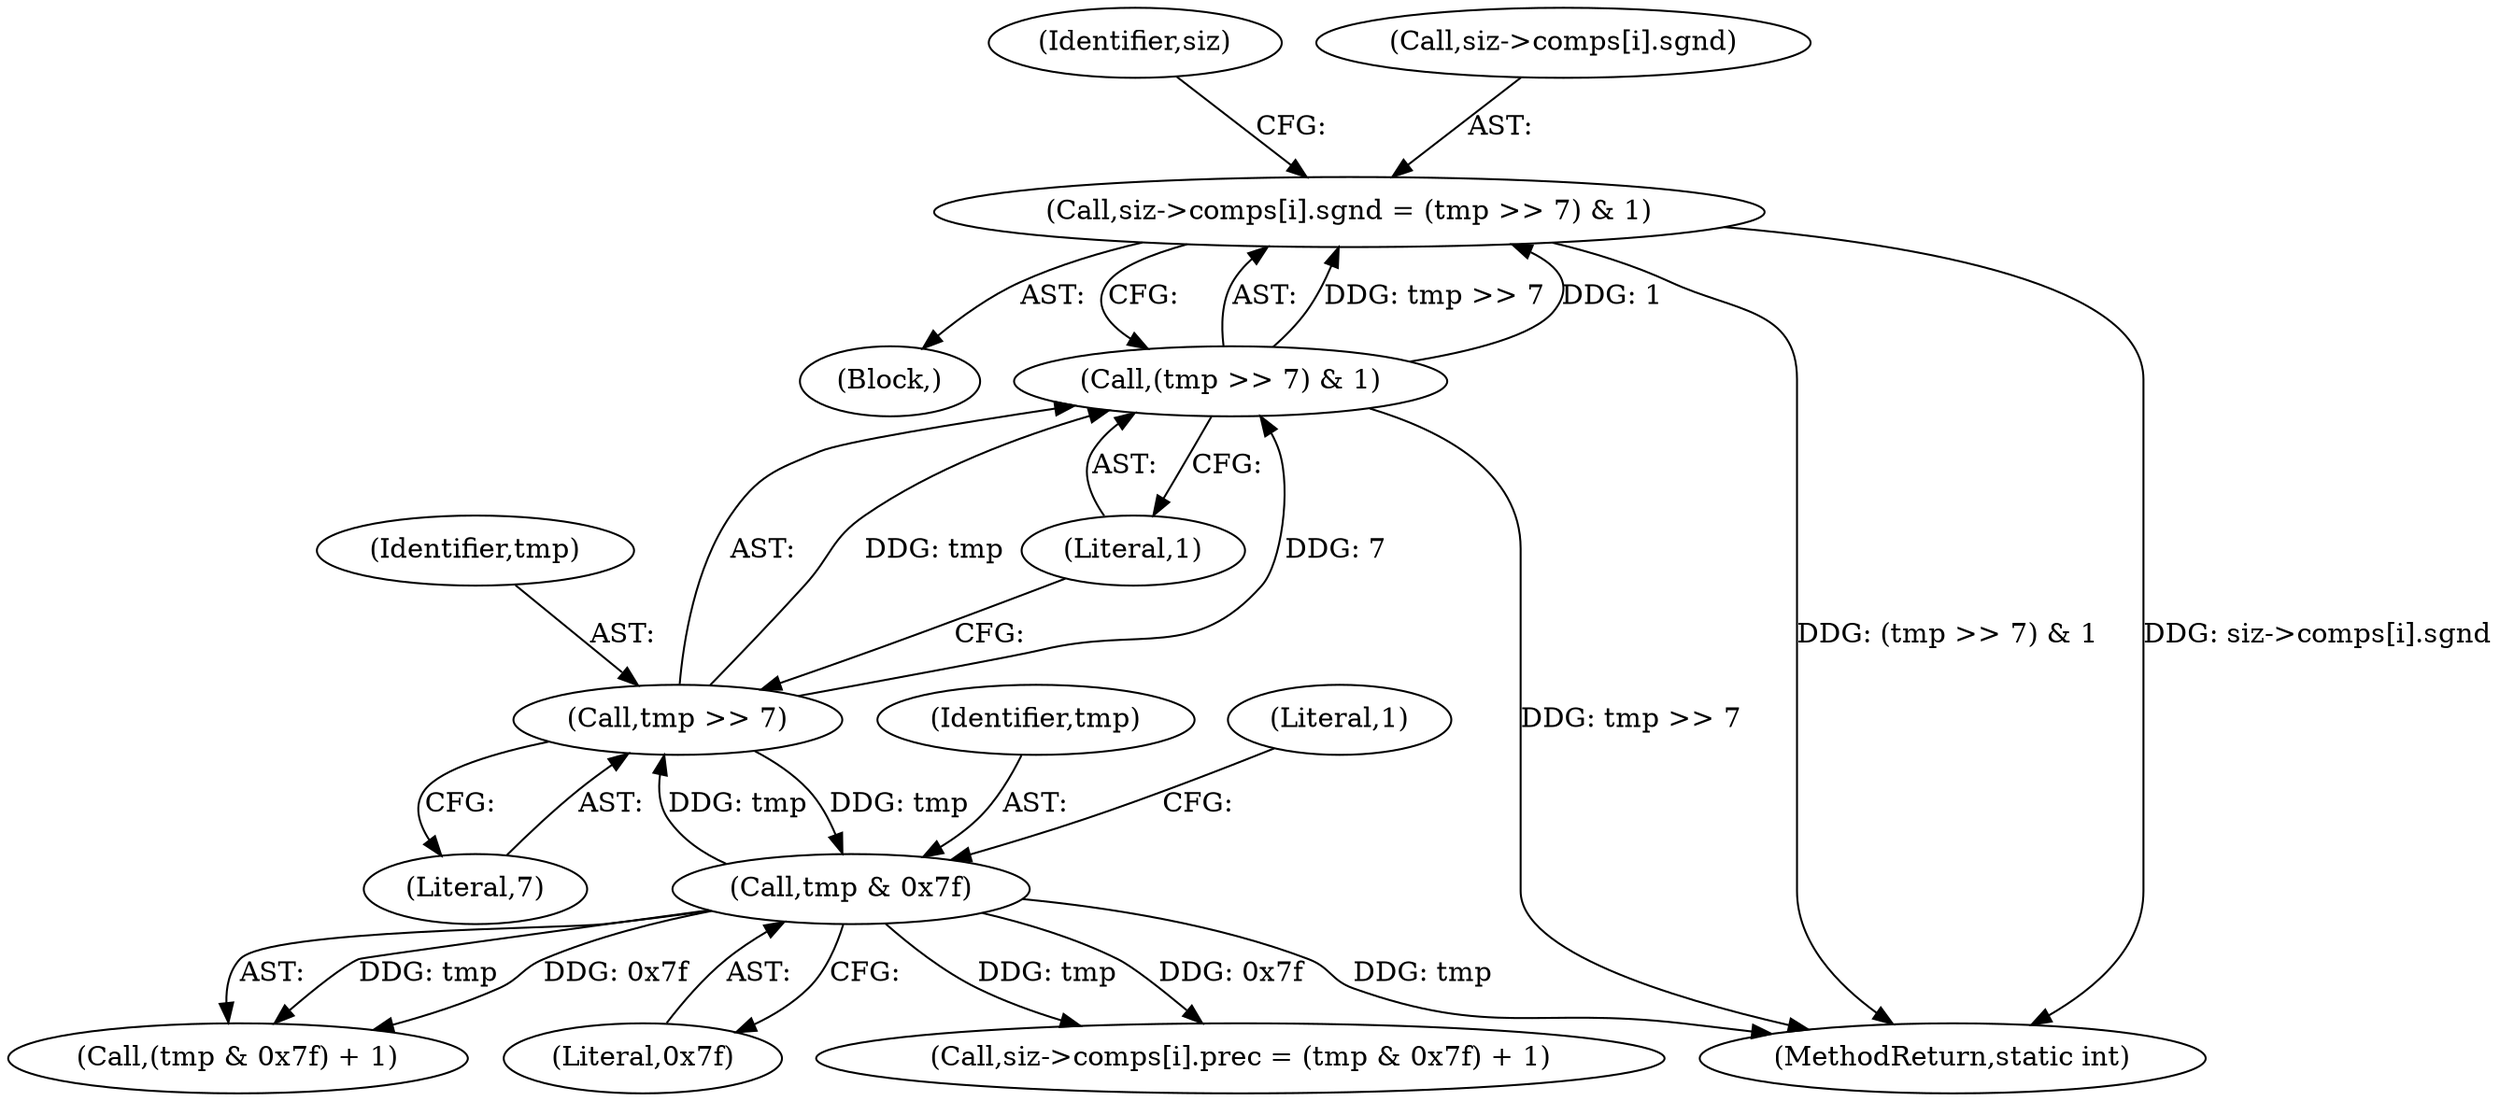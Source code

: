 digraph "0_jasper_f7038068550fba0e41e1d0c355787f1dcd5bf330@array" {
"1000429" [label="(Call,siz->comps[i].sgnd = (tmp >> 7) & 1)"];
"1000437" [label="(Call,(tmp >> 7) & 1)"];
"1000438" [label="(Call,tmp >> 7)"];
"1000451" [label="(Call,tmp & 0x7f)"];
"1000439" [label="(Identifier,tmp)"];
"1000442" [label="(Call,siz->comps[i].prec = (tmp & 0x7f) + 1)"];
"1000452" [label="(Identifier,tmp)"];
"1000454" [label="(Literal,1)"];
"1000440" [label="(Literal,7)"];
"1000453" [label="(Literal,0x7f)"];
"1000437" [label="(Call,(tmp >> 7) & 1)"];
"1000337" [label="(Block,)"];
"1000429" [label="(Call,siz->comps[i].sgnd = (tmp >> 7) & 1)"];
"1000475" [label="(MethodReturn,static int)"];
"1000450" [label="(Call,(tmp & 0x7f) + 1)"];
"1000446" [label="(Identifier,siz)"];
"1000438" [label="(Call,tmp >> 7)"];
"1000441" [label="(Literal,1)"];
"1000430" [label="(Call,siz->comps[i].sgnd)"];
"1000451" [label="(Call,tmp & 0x7f)"];
"1000429" -> "1000337"  [label="AST: "];
"1000429" -> "1000437"  [label="CFG: "];
"1000430" -> "1000429"  [label="AST: "];
"1000437" -> "1000429"  [label="AST: "];
"1000446" -> "1000429"  [label="CFG: "];
"1000429" -> "1000475"  [label="DDG: (tmp >> 7) & 1"];
"1000429" -> "1000475"  [label="DDG: siz->comps[i].sgnd"];
"1000437" -> "1000429"  [label="DDG: tmp >> 7"];
"1000437" -> "1000429"  [label="DDG: 1"];
"1000437" -> "1000441"  [label="CFG: "];
"1000438" -> "1000437"  [label="AST: "];
"1000441" -> "1000437"  [label="AST: "];
"1000437" -> "1000475"  [label="DDG: tmp >> 7"];
"1000438" -> "1000437"  [label="DDG: tmp"];
"1000438" -> "1000437"  [label="DDG: 7"];
"1000438" -> "1000440"  [label="CFG: "];
"1000439" -> "1000438"  [label="AST: "];
"1000440" -> "1000438"  [label="AST: "];
"1000441" -> "1000438"  [label="CFG: "];
"1000451" -> "1000438"  [label="DDG: tmp"];
"1000438" -> "1000451"  [label="DDG: tmp"];
"1000451" -> "1000450"  [label="AST: "];
"1000451" -> "1000453"  [label="CFG: "];
"1000452" -> "1000451"  [label="AST: "];
"1000453" -> "1000451"  [label="AST: "];
"1000454" -> "1000451"  [label="CFG: "];
"1000451" -> "1000475"  [label="DDG: tmp"];
"1000451" -> "1000442"  [label="DDG: tmp"];
"1000451" -> "1000442"  [label="DDG: 0x7f"];
"1000451" -> "1000450"  [label="DDG: tmp"];
"1000451" -> "1000450"  [label="DDG: 0x7f"];
}
